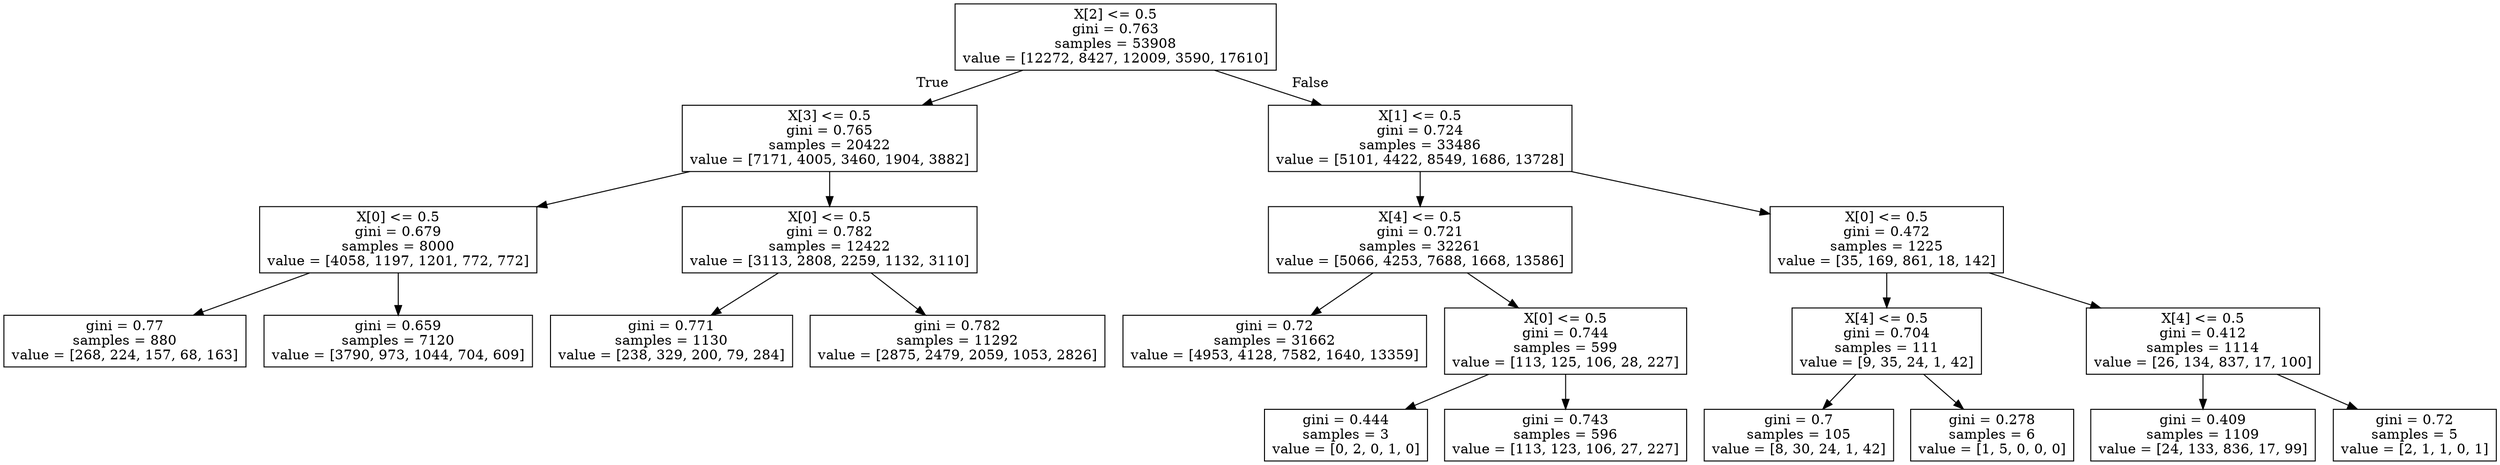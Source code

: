 digraph Tree {
node [shape=box] ;
0 [label="X[2] <= 0.5\ngini = 0.763\nsamples = 53908\nvalue = [12272, 8427, 12009, 3590, 17610]"] ;
1 [label="X[3] <= 0.5\ngini = 0.765\nsamples = 20422\nvalue = [7171, 4005, 3460, 1904, 3882]"] ;
0 -> 1 [labeldistance=2.5, labelangle=45, headlabel="True"] ;
2 [label="X[0] <= 0.5\ngini = 0.679\nsamples = 8000\nvalue = [4058, 1197, 1201, 772, 772]"] ;
1 -> 2 ;
3 [label="gini = 0.77\nsamples = 880\nvalue = [268, 224, 157, 68, 163]"] ;
2 -> 3 ;
4 [label="gini = 0.659\nsamples = 7120\nvalue = [3790, 973, 1044, 704, 609]"] ;
2 -> 4 ;
5 [label="X[0] <= 0.5\ngini = 0.782\nsamples = 12422\nvalue = [3113, 2808, 2259, 1132, 3110]"] ;
1 -> 5 ;
6 [label="gini = 0.771\nsamples = 1130\nvalue = [238, 329, 200, 79, 284]"] ;
5 -> 6 ;
7 [label="gini = 0.782\nsamples = 11292\nvalue = [2875, 2479, 2059, 1053, 2826]"] ;
5 -> 7 ;
8 [label="X[1] <= 0.5\ngini = 0.724\nsamples = 33486\nvalue = [5101, 4422, 8549, 1686, 13728]"] ;
0 -> 8 [labeldistance=2.5, labelangle=-45, headlabel="False"] ;
9 [label="X[4] <= 0.5\ngini = 0.721\nsamples = 32261\nvalue = [5066, 4253, 7688, 1668, 13586]"] ;
8 -> 9 ;
10 [label="gini = 0.72\nsamples = 31662\nvalue = [4953, 4128, 7582, 1640, 13359]"] ;
9 -> 10 ;
11 [label="X[0] <= 0.5\ngini = 0.744\nsamples = 599\nvalue = [113, 125, 106, 28, 227]"] ;
9 -> 11 ;
12 [label="gini = 0.444\nsamples = 3\nvalue = [0, 2, 0, 1, 0]"] ;
11 -> 12 ;
13 [label="gini = 0.743\nsamples = 596\nvalue = [113, 123, 106, 27, 227]"] ;
11 -> 13 ;
14 [label="X[0] <= 0.5\ngini = 0.472\nsamples = 1225\nvalue = [35, 169, 861, 18, 142]"] ;
8 -> 14 ;
15 [label="X[4] <= 0.5\ngini = 0.704\nsamples = 111\nvalue = [9, 35, 24, 1, 42]"] ;
14 -> 15 ;
16 [label="gini = 0.7\nsamples = 105\nvalue = [8, 30, 24, 1, 42]"] ;
15 -> 16 ;
17 [label="gini = 0.278\nsamples = 6\nvalue = [1, 5, 0, 0, 0]"] ;
15 -> 17 ;
18 [label="X[4] <= 0.5\ngini = 0.412\nsamples = 1114\nvalue = [26, 134, 837, 17, 100]"] ;
14 -> 18 ;
19 [label="gini = 0.409\nsamples = 1109\nvalue = [24, 133, 836, 17, 99]"] ;
18 -> 19 ;
20 [label="gini = 0.72\nsamples = 5\nvalue = [2, 1, 1, 0, 1]"] ;
18 -> 20 ;
}